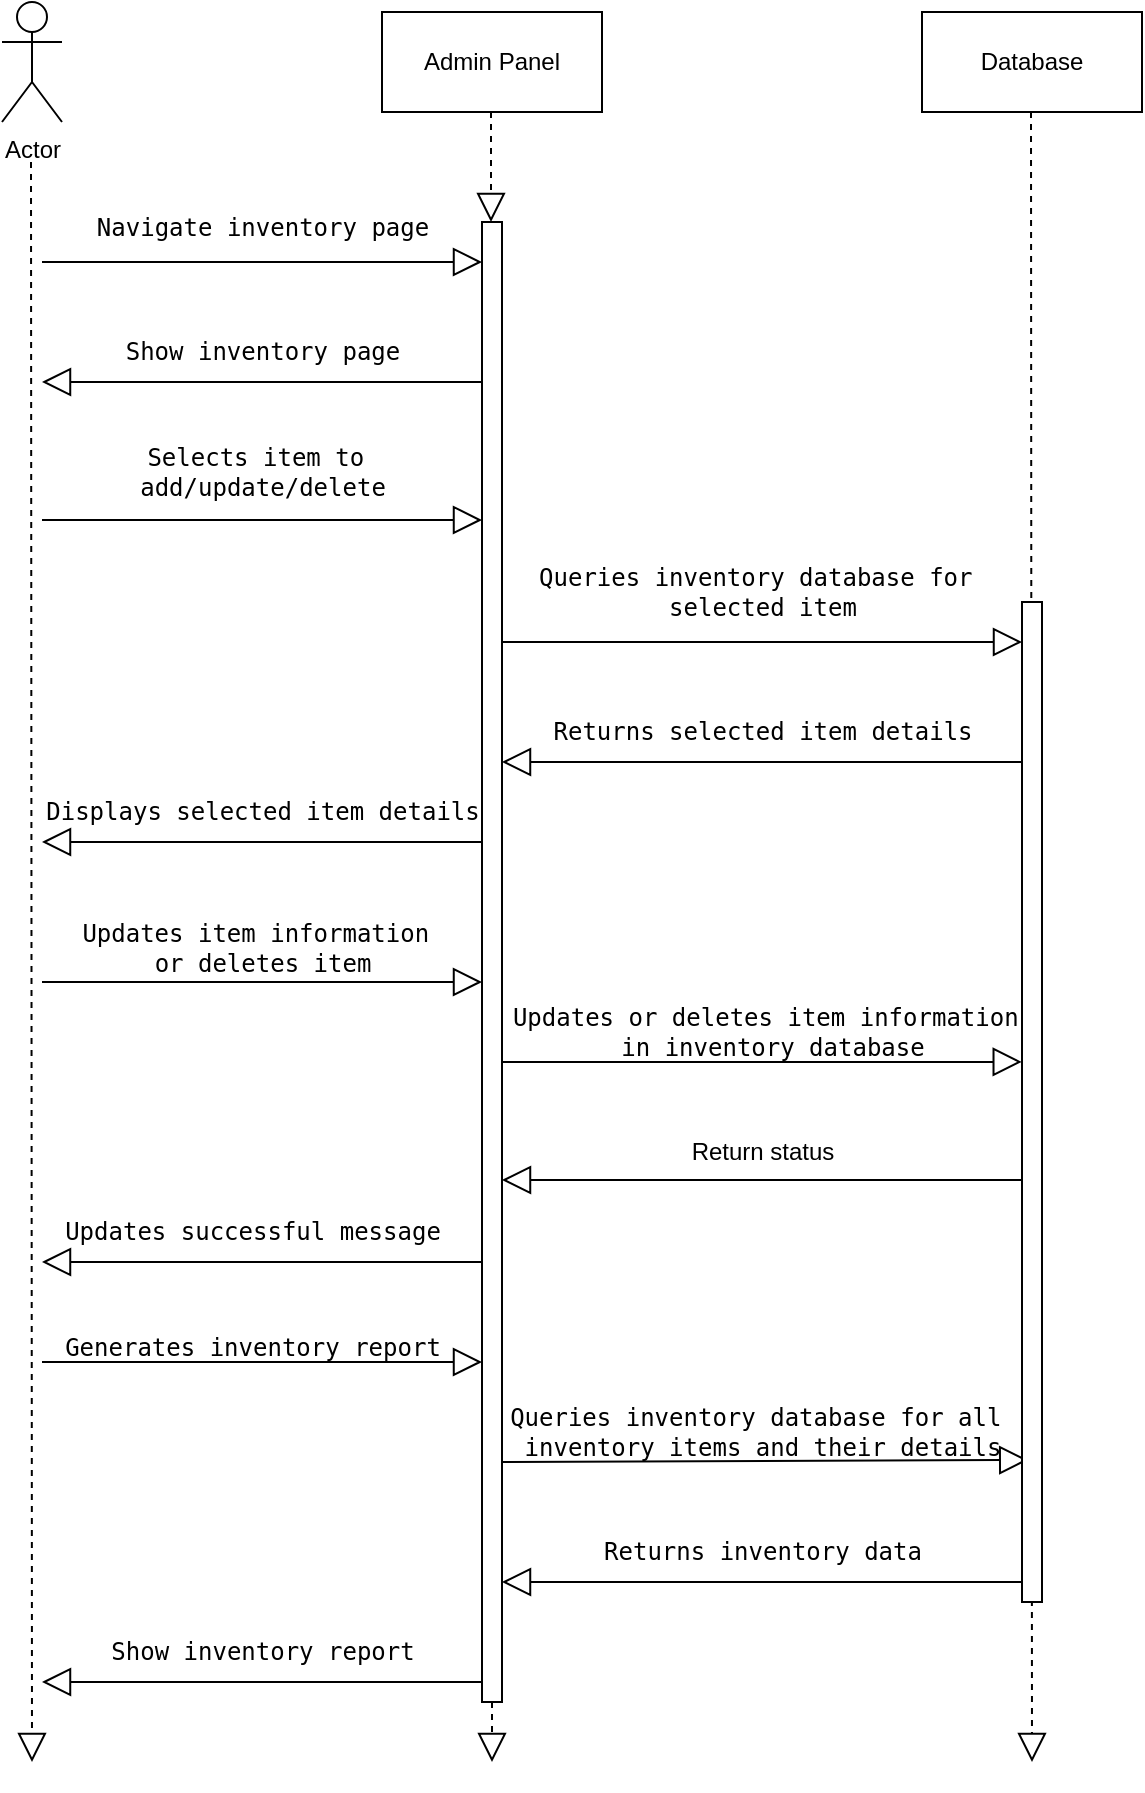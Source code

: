 <mxfile version="21.2.9" type="github">
  <diagram name="Page-1" id="PtCPAR5SjKTEY9qWhXtf">
    <mxGraphModel dx="954" dy="556" grid="1" gridSize="10" guides="1" tooltips="1" connect="1" arrows="1" fold="1" page="1" pageScale="1" pageWidth="1100" pageHeight="1700" math="0" shadow="0">
      <root>
        <mxCell id="0" />
        <mxCell id="1" parent="0" />
        <mxCell id="2j9vji1CD5PVVpKvyyKQ-1" value="Actor" style="shape=umlActor;verticalLabelPosition=bottom;verticalAlign=top;html=1;outlineConnect=0;" vertex="1" parent="1">
          <mxGeometry x="90" y="40" width="30" height="60" as="geometry" />
        </mxCell>
        <mxCell id="2j9vji1CD5PVVpKvyyKQ-2" value="Database" style="html=1;whiteSpace=wrap;" vertex="1" parent="1">
          <mxGeometry x="550" y="45" width="110" height="50" as="geometry" />
        </mxCell>
        <mxCell id="2j9vji1CD5PVVpKvyyKQ-3" value="Admin Panel" style="html=1;whiteSpace=wrap;" vertex="1" parent="1">
          <mxGeometry x="280" y="45" width="110" height="50" as="geometry" />
        </mxCell>
        <mxCell id="2j9vji1CD5PVVpKvyyKQ-4" value="" style="endArrow=block;dashed=1;endFill=0;endSize=12;html=1;rounded=0;" edge="1" parent="1">
          <mxGeometry width="160" relative="1" as="geometry">
            <mxPoint x="104.5" y="120" as="sourcePoint" />
            <mxPoint x="105" y="920" as="targetPoint" />
          </mxGeometry>
        </mxCell>
        <mxCell id="2j9vji1CD5PVVpKvyyKQ-5" value="" style="endArrow=block;dashed=1;endFill=0;endSize=12;html=1;rounded=0;" edge="1" parent="1" source="2j9vji1CD5PVVpKvyyKQ-35">
          <mxGeometry width="160" relative="1" as="geometry">
            <mxPoint x="334.5" y="95" as="sourcePoint" />
            <mxPoint x="335" y="920" as="targetPoint" />
          </mxGeometry>
        </mxCell>
        <mxCell id="2j9vji1CD5PVVpKvyyKQ-6" value="" style="endArrow=block;dashed=1;endFill=0;endSize=12;html=1;rounded=0;" edge="1" parent="1">
          <mxGeometry width="160" relative="1" as="geometry">
            <mxPoint x="604.5" y="95" as="sourcePoint" />
            <mxPoint x="605" y="920" as="targetPoint" />
          </mxGeometry>
        </mxCell>
        <mxCell id="2j9vji1CD5PVVpKvyyKQ-7" value="&lt;pre&gt;&lt;code class=&quot;!whitespace-pre hljs language-rust&quot;&gt;Navigate inventory page&lt;/code&gt;&lt;/pre&gt;" style="text;html=1;align=center;verticalAlign=middle;resizable=0;points=[];autosize=1;strokeColor=none;fillColor=none;" vertex="1" parent="1">
          <mxGeometry x="130" y="128" width="180" height="50" as="geometry" />
        </mxCell>
        <mxCell id="2j9vji1CD5PVVpKvyyKQ-8" value="&lt;pre&gt;&lt;code class=&quot;!whitespace-pre hljs language-rust&quot;&gt;Show inventory page&lt;/code&gt;&lt;/pre&gt;" style="text;html=1;align=center;verticalAlign=middle;resizable=0;points=[];autosize=1;strokeColor=none;fillColor=none;" vertex="1" parent="1">
          <mxGeometry x="140" y="190" width="160" height="50" as="geometry" />
        </mxCell>
        <mxCell id="2j9vji1CD5PVVpKvyyKQ-9" value="&lt;pre&gt;&lt;code class=&quot;!whitespace-pre hljs language-rust&quot;&gt;Selects item to &lt;br&gt;add/update/delete&lt;/code&gt;&lt;/pre&gt;" style="text;html=1;align=center;verticalAlign=middle;resizable=0;points=[];autosize=1;strokeColor=none;fillColor=none;" vertex="1" parent="1">
          <mxGeometry x="150" y="240" width="140" height="70" as="geometry" />
        </mxCell>
        <mxCell id="2j9vji1CD5PVVpKvyyKQ-10" value="&lt;pre&gt;&lt;code class=&quot;!whitespace-pre hljs language-rust&quot;&gt;Queries inventory database for &lt;br&gt;&lt;span class=&quot;hljs-title class_&quot;&gt;selected&lt;/span&gt; item&lt;/code&gt;&lt;/pre&gt;" style="text;html=1;align=center;verticalAlign=middle;resizable=0;points=[];autosize=1;strokeColor=none;fillColor=none;" vertex="1" parent="1">
          <mxGeometry x="350" y="300" width="240" height="70" as="geometry" />
        </mxCell>
        <mxCell id="2j9vji1CD5PVVpKvyyKQ-11" value="&lt;pre&gt;&lt;code class=&quot;!whitespace-pre hljs language-rust&quot;&gt;Returns selected item details&lt;/code&gt;&lt;/pre&gt;" style="text;html=1;align=center;verticalAlign=middle;resizable=0;points=[];autosize=1;strokeColor=none;fillColor=none;" vertex="1" parent="1">
          <mxGeometry x="355" y="380" width="230" height="50" as="geometry" />
        </mxCell>
        <mxCell id="2j9vji1CD5PVVpKvyyKQ-12" value="&lt;pre&gt;&lt;code class=&quot;!whitespace-pre hljs language-rust&quot;&gt;Displays selected item details&lt;/code&gt;&lt;/pre&gt;" style="text;html=1;align=center;verticalAlign=middle;resizable=0;points=[];autosize=1;strokeColor=none;fillColor=none;" vertex="1" parent="1">
          <mxGeometry x="105" y="420" width="230" height="50" as="geometry" />
        </mxCell>
        <mxCell id="2j9vji1CD5PVVpKvyyKQ-13" value="&lt;pre&gt;&lt;code class=&quot;!whitespace-pre hljs language-rust&quot;&gt;Updates item information &lt;br&gt;or deletes item&lt;/code&gt;&lt;/pre&gt;" style="text;html=1;align=center;verticalAlign=middle;resizable=0;points=[];autosize=1;strokeColor=none;fillColor=none;" vertex="1" parent="1">
          <mxGeometry x="120" y="478" width="200" height="70" as="geometry" />
        </mxCell>
        <mxCell id="2j9vji1CD5PVVpKvyyKQ-14" value="&lt;pre&gt;&lt;code class=&quot;!whitespace-pre hljs language-rust&quot;&gt;Updates or deletes item information &lt;br&gt;in inventory database&lt;/code&gt;&lt;/pre&gt;" style="text;html=1;align=center;verticalAlign=middle;resizable=0;points=[];autosize=1;strokeColor=none;fillColor=none;" vertex="1" parent="1">
          <mxGeometry x="335" y="520" width="280" height="70" as="geometry" />
        </mxCell>
        <mxCell id="2j9vji1CD5PVVpKvyyKQ-15" value="&lt;pre&gt;&lt;code class=&quot;!whitespace-pre hljs language-rust&quot;&gt;Updates successful message&lt;/code&gt;&lt;/pre&gt;" style="text;html=1;align=center;verticalAlign=middle;resizable=0;points=[];autosize=1;strokeColor=none;fillColor=none;" vertex="1" parent="1">
          <mxGeometry x="110" y="630" width="210" height="50" as="geometry" />
        </mxCell>
        <mxCell id="2j9vji1CD5PVVpKvyyKQ-16" value="Return status" style="text;html=1;align=center;verticalAlign=middle;resizable=0;points=[];autosize=1;strokeColor=none;fillColor=none;" vertex="1" parent="1">
          <mxGeometry x="420" y="600" width="100" height="30" as="geometry" />
        </mxCell>
        <mxCell id="2j9vji1CD5PVVpKvyyKQ-17" value="&lt;pre&gt;&lt;code class=&quot;!whitespace-pre hljs language-rust&quot;&gt;Generates inventory report&lt;/code&gt;&lt;/pre&gt;" style="text;html=1;align=center;verticalAlign=middle;resizable=0;points=[];autosize=1;strokeColor=none;fillColor=none;" vertex="1" parent="1">
          <mxGeometry x="110" y="688" width="210" height="50" as="geometry" />
        </mxCell>
        <mxCell id="2j9vji1CD5PVVpKvyyKQ-18" value="&lt;pre&gt;&lt;code class=&quot;!whitespace-pre hljs language-rust&quot;&gt;Queries inventory database for &lt;span class=&quot;hljs-variable&quot;&gt;all&lt;/span&gt; &lt;span class=&quot;hljs-keyword&quot;&gt;&lt;br&gt;in&lt;/span&gt;ventory items and their details&lt;/code&gt;&lt;/pre&gt;" style="text;html=1;align=center;verticalAlign=middle;resizable=0;points=[];autosize=1;strokeColor=none;fillColor=none;" vertex="1" parent="1">
          <mxGeometry x="335" y="720" width="270" height="70" as="geometry" />
        </mxCell>
        <mxCell id="2j9vji1CD5PVVpKvyyKQ-19" value="&lt;pre&gt;&lt;code class=&quot;!whitespace-pre hljs language-rust&quot;&gt;Returns inventory data&lt;/code&gt;&lt;/pre&gt;" style="text;html=1;align=center;verticalAlign=middle;resizable=0;points=[];autosize=1;strokeColor=none;fillColor=none;" vertex="1" parent="1">
          <mxGeometry x="380" y="790" width="180" height="50" as="geometry" />
        </mxCell>
        <mxCell id="2j9vji1CD5PVVpKvyyKQ-20" value="&lt;pre&gt;&lt;code class=&quot;!whitespace-pre hljs language-rust&quot;&gt;Show inventory report&lt;/code&gt;&lt;/pre&gt;" style="text;html=1;align=center;verticalAlign=middle;resizable=0;points=[];autosize=1;strokeColor=none;fillColor=none;" vertex="1" parent="1">
          <mxGeometry x="135" y="840" width="170" height="50" as="geometry" />
        </mxCell>
        <mxCell id="2j9vji1CD5PVVpKvyyKQ-21" value="" style="endArrow=block;endFill=0;endSize=12;html=1;rounded=0;" edge="1" parent="1">
          <mxGeometry width="160" relative="1" as="geometry">
            <mxPoint x="110" y="170" as="sourcePoint" />
            <mxPoint x="330" y="170" as="targetPoint" />
          </mxGeometry>
        </mxCell>
        <mxCell id="2j9vji1CD5PVVpKvyyKQ-22" value="" style="endArrow=block;endFill=0;endSize=12;html=1;rounded=0;" edge="1" parent="1">
          <mxGeometry width="160" relative="1" as="geometry">
            <mxPoint x="330" y="230" as="sourcePoint" />
            <mxPoint x="110" y="230" as="targetPoint" />
          </mxGeometry>
        </mxCell>
        <mxCell id="2j9vji1CD5PVVpKvyyKQ-23" value="" style="endArrow=block;endFill=0;endSize=12;html=1;rounded=0;" edge="1" parent="1">
          <mxGeometry width="160" relative="1" as="geometry">
            <mxPoint x="110" y="299" as="sourcePoint" />
            <mxPoint x="330" y="299" as="targetPoint" />
          </mxGeometry>
        </mxCell>
        <mxCell id="2j9vji1CD5PVVpKvyyKQ-24" value="" style="endArrow=block;endFill=0;endSize=12;html=1;rounded=0;" edge="1" parent="1">
          <mxGeometry width="160" relative="1" as="geometry">
            <mxPoint x="340" y="360" as="sourcePoint" />
            <mxPoint x="600" y="360" as="targetPoint" />
          </mxGeometry>
        </mxCell>
        <mxCell id="2j9vji1CD5PVVpKvyyKQ-25" value="" style="endArrow=block;endFill=0;endSize=12;html=1;rounded=0;" edge="1" parent="1">
          <mxGeometry width="160" relative="1" as="geometry">
            <mxPoint x="600" y="420" as="sourcePoint" />
            <mxPoint x="340" y="420" as="targetPoint" />
          </mxGeometry>
        </mxCell>
        <mxCell id="2j9vji1CD5PVVpKvyyKQ-26" value="" style="endArrow=block;endFill=0;endSize=12;html=1;rounded=0;" edge="1" parent="1">
          <mxGeometry width="160" relative="1" as="geometry">
            <mxPoint x="330" y="460" as="sourcePoint" />
            <mxPoint x="110" y="460" as="targetPoint" />
          </mxGeometry>
        </mxCell>
        <mxCell id="2j9vji1CD5PVVpKvyyKQ-27" value="" style="endArrow=block;endFill=0;endSize=12;html=1;rounded=0;" edge="1" parent="1">
          <mxGeometry width="160" relative="1" as="geometry">
            <mxPoint x="110" y="530" as="sourcePoint" />
            <mxPoint x="330" y="530" as="targetPoint" />
          </mxGeometry>
        </mxCell>
        <mxCell id="2j9vji1CD5PVVpKvyyKQ-28" value="" style="endArrow=block;endFill=0;endSize=12;html=1;rounded=0;entryX=0.946;entryY=0.714;entryDx=0;entryDy=0;entryPerimeter=0;" edge="1" parent="1" target="2j9vji1CD5PVVpKvyyKQ-14">
          <mxGeometry width="160" relative="1" as="geometry">
            <mxPoint x="340" y="570" as="sourcePoint" />
            <mxPoint x="560" y="570" as="targetPoint" />
          </mxGeometry>
        </mxCell>
        <mxCell id="2j9vji1CD5PVVpKvyyKQ-29" value="" style="endArrow=block;endFill=0;endSize=12;html=1;rounded=0;" edge="1" parent="1">
          <mxGeometry width="160" relative="1" as="geometry">
            <mxPoint x="600" y="629" as="sourcePoint" />
            <mxPoint x="340" y="629" as="targetPoint" />
          </mxGeometry>
        </mxCell>
        <mxCell id="2j9vji1CD5PVVpKvyyKQ-30" value="" style="endArrow=block;endFill=0;endSize=12;html=1;rounded=0;" edge="1" parent="1">
          <mxGeometry width="160" relative="1" as="geometry">
            <mxPoint x="330" y="670" as="sourcePoint" />
            <mxPoint x="110" y="670" as="targetPoint" />
          </mxGeometry>
        </mxCell>
        <mxCell id="2j9vji1CD5PVVpKvyyKQ-31" value="" style="endArrow=block;endFill=0;endSize=12;html=1;rounded=0;" edge="1" parent="1">
          <mxGeometry width="160" relative="1" as="geometry">
            <mxPoint x="110" y="720" as="sourcePoint" />
            <mxPoint x="330" y="720" as="targetPoint" />
          </mxGeometry>
        </mxCell>
        <mxCell id="2j9vji1CD5PVVpKvyyKQ-32" value="" style="endArrow=block;endFill=0;endSize=12;html=1;rounded=0;entryX=0.993;entryY=0.7;entryDx=0;entryDy=0;entryPerimeter=0;" edge="1" parent="1" target="2j9vji1CD5PVVpKvyyKQ-18">
          <mxGeometry width="160" relative="1" as="geometry">
            <mxPoint x="340" y="770" as="sourcePoint" />
            <mxPoint x="560" y="770" as="targetPoint" />
          </mxGeometry>
        </mxCell>
        <mxCell id="2j9vji1CD5PVVpKvyyKQ-33" value="" style="endArrow=block;endFill=0;endSize=12;html=1;rounded=0;" edge="1" parent="1">
          <mxGeometry width="160" relative="1" as="geometry">
            <mxPoint x="600" y="830" as="sourcePoint" />
            <mxPoint x="340" y="830" as="targetPoint" />
          </mxGeometry>
        </mxCell>
        <mxCell id="2j9vji1CD5PVVpKvyyKQ-34" value="" style="endArrow=block;endFill=0;endSize=12;html=1;rounded=0;" edge="1" parent="1">
          <mxGeometry width="160" relative="1" as="geometry">
            <mxPoint x="330" y="880" as="sourcePoint" />
            <mxPoint x="110" y="880" as="targetPoint" />
          </mxGeometry>
        </mxCell>
        <mxCell id="2j9vji1CD5PVVpKvyyKQ-36" value="" style="endArrow=block;dashed=1;endFill=0;endSize=12;html=1;rounded=0;" edge="1" parent="1" target="2j9vji1CD5PVVpKvyyKQ-35">
          <mxGeometry width="160" relative="1" as="geometry">
            <mxPoint x="334.5" y="95" as="sourcePoint" />
            <mxPoint x="335" y="920" as="targetPoint" />
          </mxGeometry>
        </mxCell>
        <mxCell id="2j9vji1CD5PVVpKvyyKQ-35" value="" style="html=1;points=[];perimeter=orthogonalPerimeter;outlineConnect=0;targetShapes=umlLifeline;portConstraint=eastwest;newEdgeStyle={&quot;edgeStyle&quot;:&quot;elbowEdgeStyle&quot;,&quot;elbow&quot;:&quot;vertical&quot;,&quot;curved&quot;:0,&quot;rounded&quot;:0};" vertex="1" parent="1">
          <mxGeometry x="330" y="150" width="10" height="740" as="geometry" />
        </mxCell>
        <mxCell id="2j9vji1CD5PVVpKvyyKQ-37" value="" style="html=1;points=[];perimeter=orthogonalPerimeter;outlineConnect=0;targetShapes=umlLifeline;portConstraint=eastwest;newEdgeStyle={&quot;edgeStyle&quot;:&quot;elbowEdgeStyle&quot;,&quot;elbow&quot;:&quot;vertical&quot;,&quot;curved&quot;:0,&quot;rounded&quot;:0};" vertex="1" parent="1">
          <mxGeometry x="600" y="340" width="10" height="500" as="geometry" />
        </mxCell>
      </root>
    </mxGraphModel>
  </diagram>
</mxfile>
